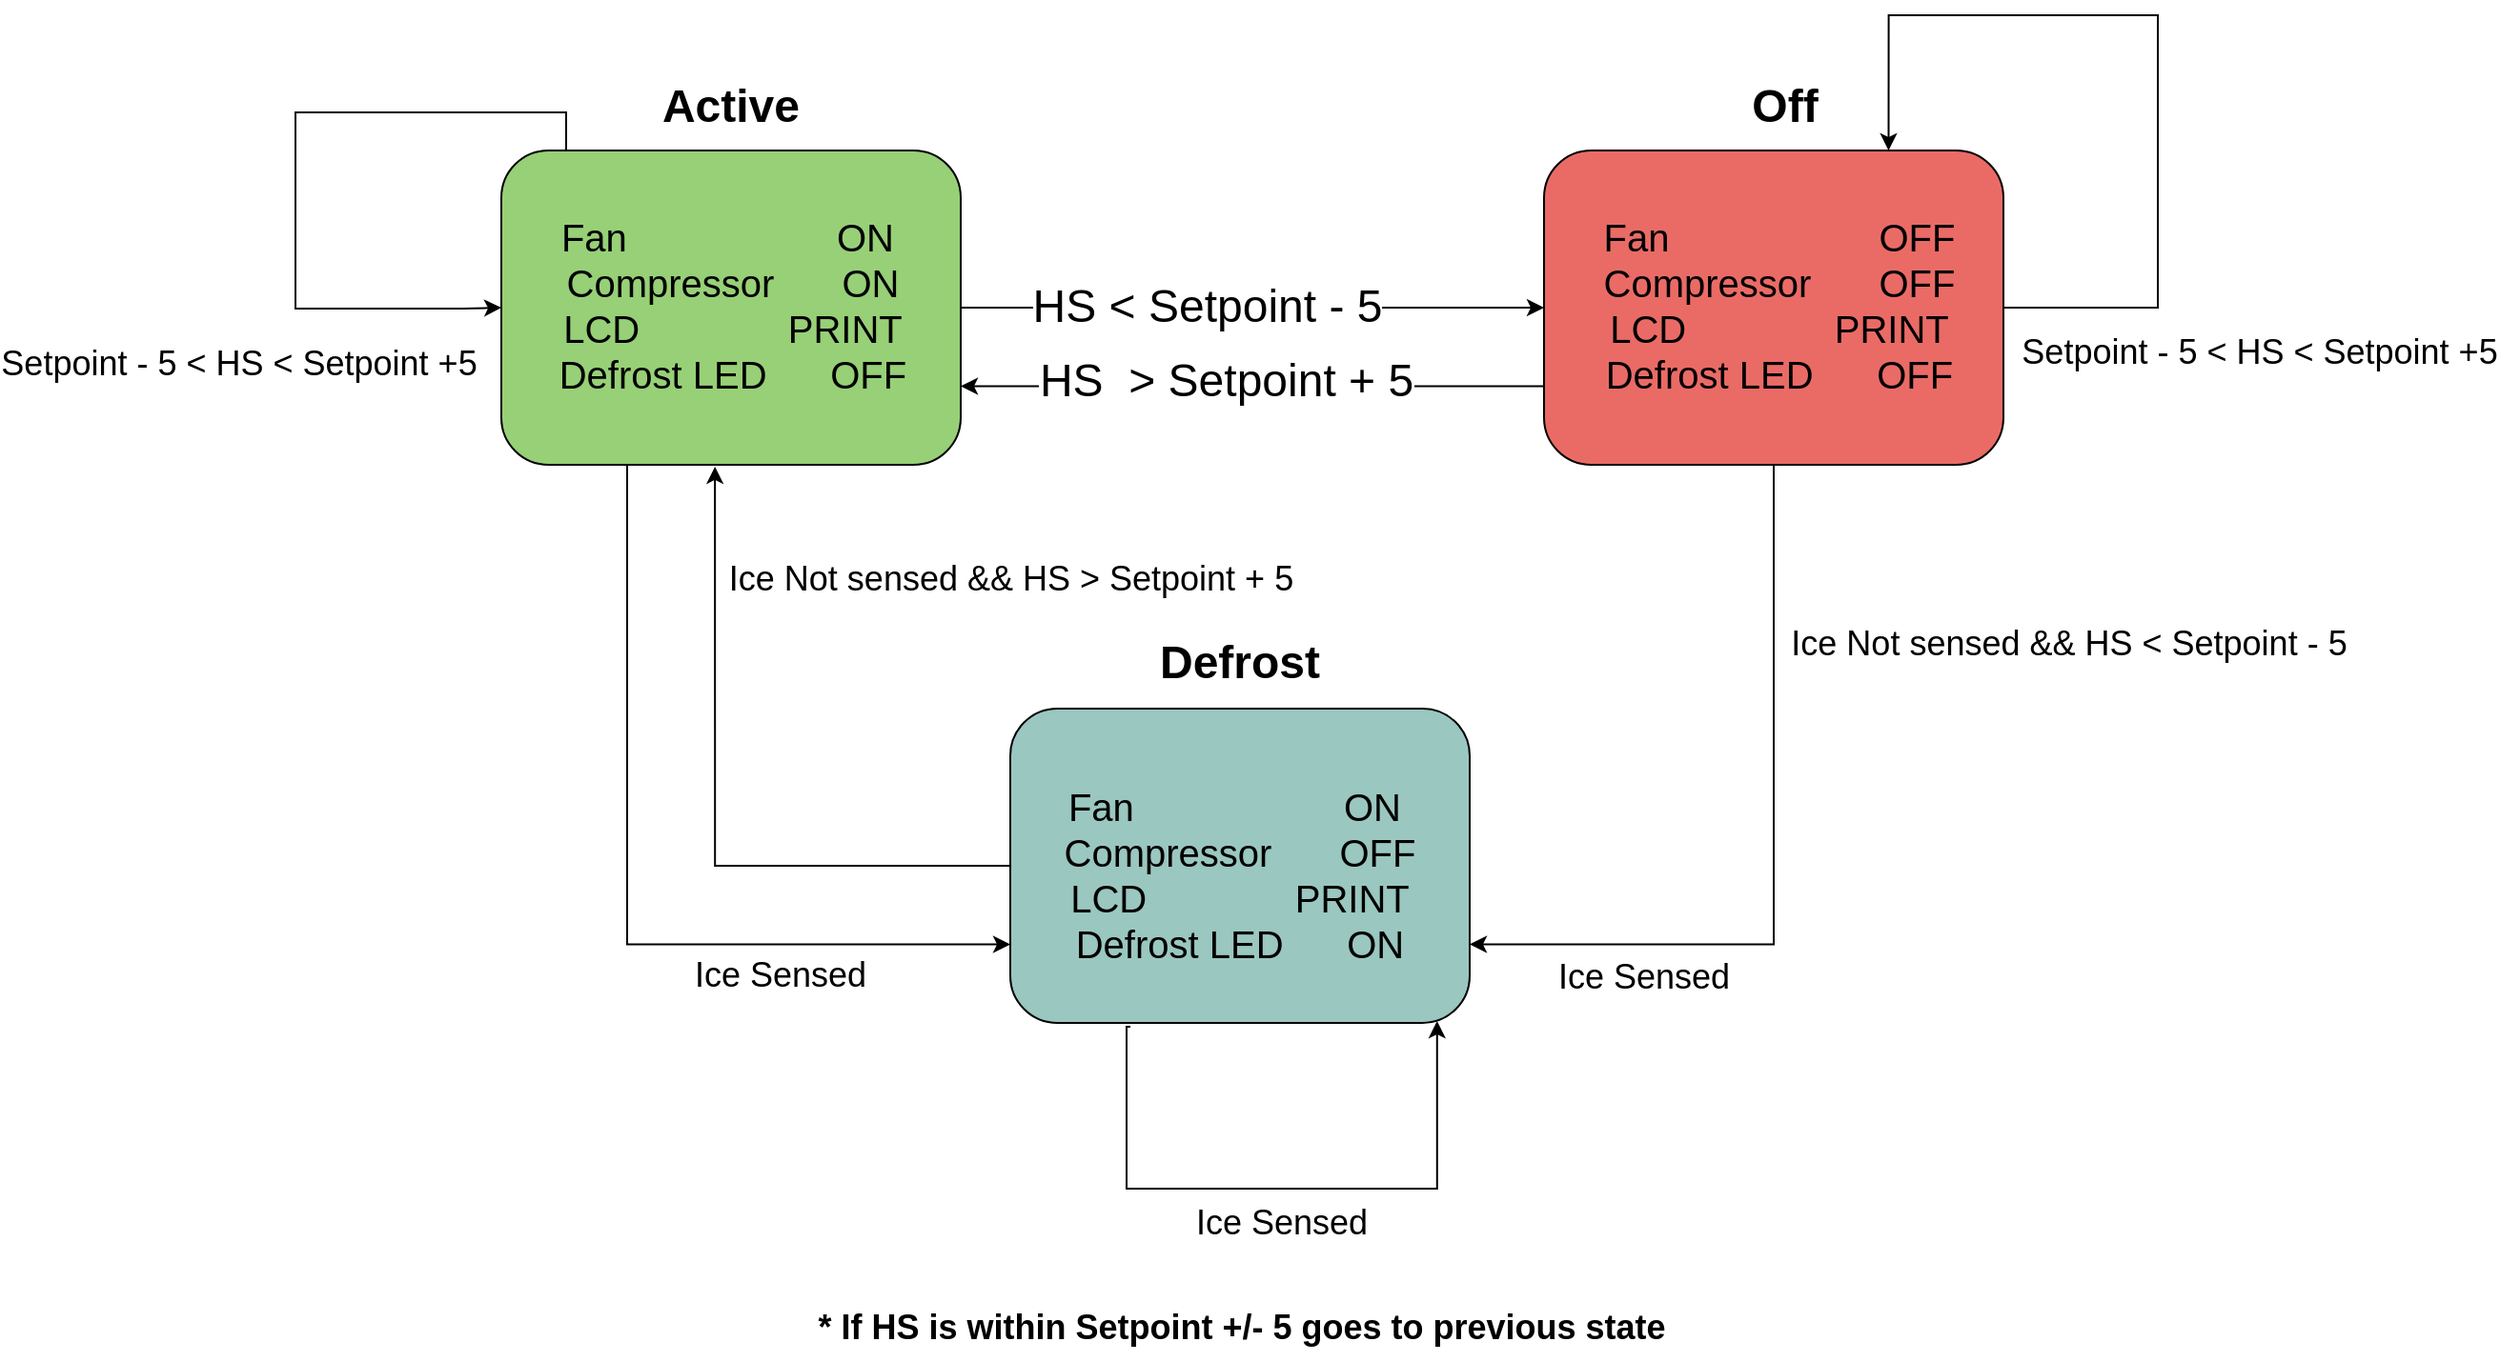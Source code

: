 <mxfile version="20.7.4" type="device"><diagram id="C5RBs43oDa-KdzZeNtuy" name="Page-1"><mxGraphModel dx="2713" dy="798" grid="0" gridSize="10" guides="1" tooltips="1" connect="1" arrows="1" fold="1" page="1" pageScale="1" pageWidth="827" pageHeight="1169" math="0" shadow="0"><root><mxCell id="WIyWlLk6GJQsqaUBKTNV-0"/><mxCell id="WIyWlLk6GJQsqaUBKTNV-1" parent="WIyWlLk6GJQsqaUBKTNV-0"/><mxCell id="ZnM07GJTmELiijY-IFJO-0" value="" style="rounded=1;whiteSpace=wrap;html=1;fillColor=#97D077;strokeColor=#000000;" vertex="1" parent="WIyWlLk6GJQsqaUBKTNV-1"><mxGeometry x="147" y="269" width="241" height="165" as="geometry"/></mxCell><mxCell id="ZnM07GJTmELiijY-IFJO-2" value="&lt;font style=&quot;font-size: 24px;&quot;&gt;Active&lt;/font&gt;" style="text;html=1;strokeColor=none;fillColor=none;align=center;verticalAlign=middle;whiteSpace=wrap;rounded=0;fontStyle=1" vertex="1" parent="WIyWlLk6GJQsqaUBKTNV-1"><mxGeometry x="185" y="231" width="165" height="30" as="geometry"/></mxCell><mxCell id="ZnM07GJTmELiijY-IFJO-18" style="edgeStyle=orthogonalEdgeStyle;rounded=0;orthogonalLoop=1;jettySize=auto;html=1;exitX=0;exitY=0.75;exitDx=0;exitDy=0;entryX=1;entryY=0.75;entryDx=0;entryDy=0;fontSize=24;" edge="1" parent="WIyWlLk6GJQsqaUBKTNV-1" source="ZnM07GJTmELiijY-IFJO-4" target="ZnM07GJTmELiijY-IFJO-0"><mxGeometry relative="1" as="geometry"/></mxCell><mxCell id="ZnM07GJTmELiijY-IFJO-20" value="HS&amp;nbsp; &amp;gt; Setpoint + 5" style="edgeLabel;html=1;align=center;verticalAlign=middle;resizable=0;points=[];fontSize=24;" vertex="1" connectable="0" parent="ZnM07GJTmELiijY-IFJO-18"><mxGeometry x="0.091" y="-3" relative="1" as="geometry"><mxPoint as="offset"/></mxGeometry></mxCell><mxCell id="ZnM07GJTmELiijY-IFJO-27" style="edgeStyle=orthogonalEdgeStyle;rounded=0;orthogonalLoop=1;jettySize=auto;html=1;exitX=0.5;exitY=1;exitDx=0;exitDy=0;entryX=1;entryY=0.75;entryDx=0;entryDy=0;fontSize=18;" edge="1" parent="WIyWlLk6GJQsqaUBKTNV-1" source="ZnM07GJTmELiijY-IFJO-4" target="ZnM07GJTmELiijY-IFJO-7"><mxGeometry relative="1" as="geometry"/></mxCell><mxCell id="ZnM07GJTmELiijY-IFJO-28" value="Ice Sensed" style="edgeLabel;html=1;align=center;verticalAlign=middle;resizable=0;points=[];fontSize=18;" vertex="1" connectable="0" parent="ZnM07GJTmELiijY-IFJO-27"><mxGeometry x="0.684" y="-4" relative="1" as="geometry"><mxPoint x="26" y="21" as="offset"/></mxGeometry></mxCell><mxCell id="ZnM07GJTmELiijY-IFJO-34" value="Ice Not sensed &amp;amp;&amp;amp; HS &amp;lt; Setpoint - 5" style="edgeLabel;html=1;align=center;verticalAlign=middle;resizable=0;points=[];fontSize=18;" vertex="1" connectable="0" parent="ZnM07GJTmELiijY-IFJO-27"><mxGeometry x="-0.543" relative="1" as="geometry"><mxPoint x="154" as="offset"/></mxGeometry></mxCell><mxCell id="ZnM07GJTmELiijY-IFJO-4" value="" style="rounded=1;whiteSpace=wrap;html=1;fillColor=#EA6B66;" vertex="1" parent="WIyWlLk6GJQsqaUBKTNV-1"><mxGeometry x="694" y="269" width="241" height="165" as="geometry"/></mxCell><mxCell id="ZnM07GJTmELiijY-IFJO-5" value="&lt;font style=&quot;font-size: 24px;&quot;&gt;Defrost&lt;/font&gt;" style="text;html=1;strokeColor=none;fillColor=none;align=center;verticalAlign=middle;whiteSpace=wrap;rounded=0;fontStyle=1" vertex="1" parent="WIyWlLk6GJQsqaUBKTNV-1"><mxGeometry x="452" y="523" width="165" height="30" as="geometry"/></mxCell><mxCell id="ZnM07GJTmELiijY-IFJO-32" style="edgeStyle=orthogonalEdgeStyle;rounded=0;orthogonalLoop=1;jettySize=auto;html=1;entryX=0.465;entryY=1.006;entryDx=0;entryDy=0;entryPerimeter=0;fontSize=18;" edge="1" parent="WIyWlLk6GJQsqaUBKTNV-1" source="ZnM07GJTmELiijY-IFJO-7" target="ZnM07GJTmELiijY-IFJO-0"><mxGeometry relative="1" as="geometry"/></mxCell><mxCell id="ZnM07GJTmELiijY-IFJO-33" value="Ice Not sensed &amp;amp;&amp;amp; HS &amp;gt; Setpoint + 5" style="edgeLabel;html=1;align=center;verticalAlign=middle;resizable=0;points=[];fontSize=18;" vertex="1" connectable="0" parent="ZnM07GJTmELiijY-IFJO-32"><mxGeometry x="0.297" y="-3" relative="1" as="geometry"><mxPoint x="152" y="-69" as="offset"/></mxGeometry></mxCell><mxCell id="ZnM07GJTmELiijY-IFJO-7" value="" style="rounded=1;whiteSpace=wrap;html=1;fillColor=#9AC7BF;" vertex="1" parent="WIyWlLk6GJQsqaUBKTNV-1"><mxGeometry x="414" y="562" width="241" height="165" as="geometry"/></mxCell><mxCell id="ZnM07GJTmELiijY-IFJO-8" value="&lt;font style=&quot;font-size: 24px;&quot;&gt;Off&lt;/font&gt;" style="text;html=1;strokeColor=none;fillColor=none;align=center;verticalAlign=middle;whiteSpace=wrap;rounded=0;fontStyle=1" vertex="1" parent="WIyWlLk6GJQsqaUBKTNV-1"><mxGeometry x="738" y="231" width="165" height="30" as="geometry"/></mxCell><mxCell id="ZnM07GJTmELiijY-IFJO-17" style="edgeStyle=orthogonalEdgeStyle;rounded=0;orthogonalLoop=1;jettySize=auto;html=1;entryX=0;entryY=0.5;entryDx=0;entryDy=0;fontSize=24;exitX=1;exitY=0.5;exitDx=0;exitDy=0;" edge="1" parent="WIyWlLk6GJQsqaUBKTNV-1" source="ZnM07GJTmELiijY-IFJO-0" target="ZnM07GJTmELiijY-IFJO-4"><mxGeometry relative="1" as="geometry"/></mxCell><mxCell id="ZnM07GJTmELiijY-IFJO-19" value="HS &amp;lt; Setpoint - 5" style="edgeLabel;html=1;align=center;verticalAlign=middle;resizable=0;points=[];fontSize=24;" vertex="1" connectable="0" parent="ZnM07GJTmELiijY-IFJO-17"><mxGeometry x="-0.157" y="2" relative="1" as="geometry"><mxPoint y="1" as="offset"/></mxGeometry></mxCell><mxCell id="ZnM07GJTmELiijY-IFJO-25" style="edgeStyle=orthogonalEdgeStyle;rounded=0;orthogonalLoop=1;jettySize=auto;html=1;entryX=0;entryY=0.75;entryDx=0;entryDy=0;fontSize=18;exitX=0.25;exitY=1;exitDx=0;exitDy=0;" edge="1" parent="WIyWlLk6GJQsqaUBKTNV-1" source="ZnM07GJTmELiijY-IFJO-0" target="ZnM07GJTmELiijY-IFJO-7"><mxGeometry relative="1" as="geometry"><Array as="points"><mxPoint x="213" y="434"/><mxPoint x="213" y="686"/></Array></mxGeometry></mxCell><mxCell id="ZnM07GJTmELiijY-IFJO-26" value="Ice Sensed" style="edgeLabel;html=1;align=center;verticalAlign=middle;resizable=0;points=[];fontSize=18;" vertex="1" connectable="0" parent="ZnM07GJTmELiijY-IFJO-25"><mxGeometry x="0.464" y="-2" relative="1" as="geometry"><mxPoint x="2" y="14" as="offset"/></mxGeometry></mxCell><mxCell id="ZnM07GJTmELiijY-IFJO-12" value="&lt;font style=&quot;&quot;&gt;&lt;font style=&quot;font-size: 20px;&quot;&gt;Fan&amp;nbsp; &lt;span style=&quot;white-space: pre;&quot;&gt;&#9;&lt;span style=&quot;white-space: pre;&quot;&gt;&#9;&lt;/span&gt;  &lt;/span&gt;ON&amp;nbsp;&lt;br&gt;Compressor&amp;nbsp; &lt;span style=&quot;white-space: pre;&quot;&gt;&#9;&lt;/span&gt;&amp;nbsp; ON&lt;br&gt;LCD&amp;nbsp; &amp;nbsp; &amp;nbsp; &amp;nbsp; &amp;nbsp; &amp;nbsp; &amp;nbsp; PRINT&lt;br&gt;Defrost LED&amp;nbsp; &amp;nbsp; &amp;nbsp; OFF&lt;/font&gt;&lt;br&gt;&lt;/font&gt;" style="text;html=1;strokeColor=none;fillColor=none;align=center;verticalAlign=middle;whiteSpace=wrap;rounded=0;" vertex="1" parent="WIyWlLk6GJQsqaUBKTNV-1"><mxGeometry x="165" y="285" width="207" height="130" as="geometry"/></mxCell><mxCell id="ZnM07GJTmELiijY-IFJO-14" value="&lt;font style=&quot;&quot;&gt;&lt;font style=&quot;font-size: 20px;&quot;&gt;Fan&amp;nbsp; &lt;span style=&quot;white-space: pre;&quot;&gt;&#9;&lt;span style=&quot;white-space: pre;&quot;&gt;&#9;&lt;/span&gt;  &lt;/span&gt;OFF&lt;br&gt;Compressor&amp;nbsp; &lt;span style=&quot;white-space: pre;&quot;&gt;&#9;&lt;/span&gt;&amp;nbsp; OFF&lt;br&gt;LCD&amp;nbsp; &amp;nbsp; &amp;nbsp; &amp;nbsp; &amp;nbsp; &amp;nbsp; &amp;nbsp; PRINT&lt;br&gt;Defrost LED&amp;nbsp; &amp;nbsp; &amp;nbsp; OFF&lt;/font&gt;&lt;br&gt;&lt;/font&gt;" style="text;html=1;strokeColor=none;fillColor=none;align=center;verticalAlign=middle;whiteSpace=wrap;rounded=0;" vertex="1" parent="WIyWlLk6GJQsqaUBKTNV-1"><mxGeometry x="714" y="285" width="207" height="130" as="geometry"/></mxCell><mxCell id="ZnM07GJTmELiijY-IFJO-30" style="edgeStyle=orthogonalEdgeStyle;rounded=0;orthogonalLoop=1;jettySize=auto;html=1;fontSize=18;entryX=0.929;entryY=0.994;entryDx=0;entryDy=0;entryPerimeter=0;" edge="1" parent="WIyWlLk6GJQsqaUBKTNV-1" target="ZnM07GJTmELiijY-IFJO-7"><mxGeometry relative="1" as="geometry"><mxPoint x="441" y="901" as="targetPoint"/><mxPoint x="477" y="729" as="sourcePoint"/><Array as="points"><mxPoint x="475" y="729"/><mxPoint x="475" y="814"/><mxPoint x="638" y="814"/></Array></mxGeometry></mxCell><mxCell id="ZnM07GJTmELiijY-IFJO-31" value="Ice Sensed" style="edgeLabel;html=1;align=center;verticalAlign=middle;resizable=0;points=[];fontSize=18;" vertex="1" connectable="0" parent="ZnM07GJTmELiijY-IFJO-30"><mxGeometry x="0.148" y="-7" relative="1" as="geometry"><mxPoint x="-26" y="11" as="offset"/></mxGeometry></mxCell><mxCell id="ZnM07GJTmELiijY-IFJO-15" value="&lt;font style=&quot;&quot;&gt;&lt;font style=&quot;font-size: 20px;&quot;&gt;Fan&amp;nbsp; &lt;span style=&quot;white-space: pre;&quot;&gt;&#9;&lt;span style=&quot;white-space: pre;&quot;&gt;&#9;&lt;/span&gt;  &lt;/span&gt;ON&amp;nbsp;&lt;br&gt;Compressor&amp;nbsp; &lt;span style=&quot;white-space: pre;&quot;&gt;&#9;&lt;/span&gt;&amp;nbsp; OFF&lt;br&gt;LCD&amp;nbsp; &amp;nbsp; &amp;nbsp; &amp;nbsp; &amp;nbsp; &amp;nbsp; &amp;nbsp; PRINT&lt;br&gt;Defrost LED&amp;nbsp; &amp;nbsp; &amp;nbsp; ON&lt;/font&gt;&lt;br&gt;&lt;/font&gt;" style="text;html=1;strokeColor=none;fillColor=none;align=center;verticalAlign=middle;whiteSpace=wrap;rounded=0;" vertex="1" parent="WIyWlLk6GJQsqaUBKTNV-1"><mxGeometry x="431" y="584" width="207" height="130" as="geometry"/></mxCell><mxCell id="ZnM07GJTmELiijY-IFJO-21" style="edgeStyle=orthogonalEdgeStyle;rounded=0;orthogonalLoop=1;jettySize=auto;html=1;entryX=0;entryY=0.5;entryDx=0;entryDy=0;fontSize=24;" edge="1" parent="WIyWlLk6GJQsqaUBKTNV-1" source="ZnM07GJTmELiijY-IFJO-0" target="ZnM07GJTmELiijY-IFJO-0"><mxGeometry x="0.953" y="-62" relative="1" as="geometry"><Array as="points"><mxPoint x="181" y="249"/><mxPoint x="39" y="249"/><mxPoint x="39" y="352"/><mxPoint x="127" y="352"/></Array><mxPoint x="-124" as="offset"/></mxGeometry></mxCell><mxCell id="ZnM07GJTmELiijY-IFJO-23" value="&lt;font style=&quot;font-size: 18px;&quot;&gt;Setpoint - 5 &amp;lt; HS &amp;lt; Setpoint +5&lt;/font&gt;" style="edgeLabel;html=1;align=center;verticalAlign=middle;resizable=0;points=[];fontSize=24;" vertex="1" connectable="0" parent="ZnM07GJTmELiijY-IFJO-21"><mxGeometry x="0.239" y="-1" relative="1" as="geometry"><mxPoint x="-29" y="61" as="offset"/></mxGeometry></mxCell><mxCell id="ZnM07GJTmELiijY-IFJO-22" style="edgeStyle=orthogonalEdgeStyle;rounded=0;orthogonalLoop=1;jettySize=auto;html=1;exitX=1;exitY=0.5;exitDx=0;exitDy=0;entryX=0.75;entryY=0;entryDx=0;entryDy=0;fontSize=24;" edge="1" parent="WIyWlLk6GJQsqaUBKTNV-1" source="ZnM07GJTmELiijY-IFJO-4" target="ZnM07GJTmELiijY-IFJO-4"><mxGeometry relative="1" as="geometry"><Array as="points"><mxPoint x="1016" y="352"/><mxPoint x="1016" y="198"/><mxPoint x="875" y="198"/></Array></mxGeometry></mxCell><mxCell id="ZnM07GJTmELiijY-IFJO-24" value="&lt;font style=&quot;font-size: 18px;&quot;&gt;Setpoint - 5 &amp;lt; HS &amp;lt; Setpoint +5&lt;/font&gt;" style="edgeLabel;html=1;align=center;verticalAlign=middle;resizable=0;points=[];fontSize=14;" vertex="1" connectable="0" parent="ZnM07GJTmELiijY-IFJO-22"><mxGeometry x="-0.718" y="1" relative="1" as="geometry"><mxPoint x="71" y="24" as="offset"/></mxGeometry></mxCell><mxCell id="ZnM07GJTmELiijY-IFJO-35" value="&lt;b&gt;* If HS is within Setpoint +/- 5 goes to previous state&lt;/b&gt;" style="text;html=1;align=center;verticalAlign=middle;resizable=0;points=[];autosize=1;strokeColor=none;fillColor=none;fontSize=18;" vertex="1" parent="WIyWlLk6GJQsqaUBKTNV-1"><mxGeometry x="303" y="870" width="463" height="34" as="geometry"/></mxCell></root></mxGraphModel></diagram></mxfile>
